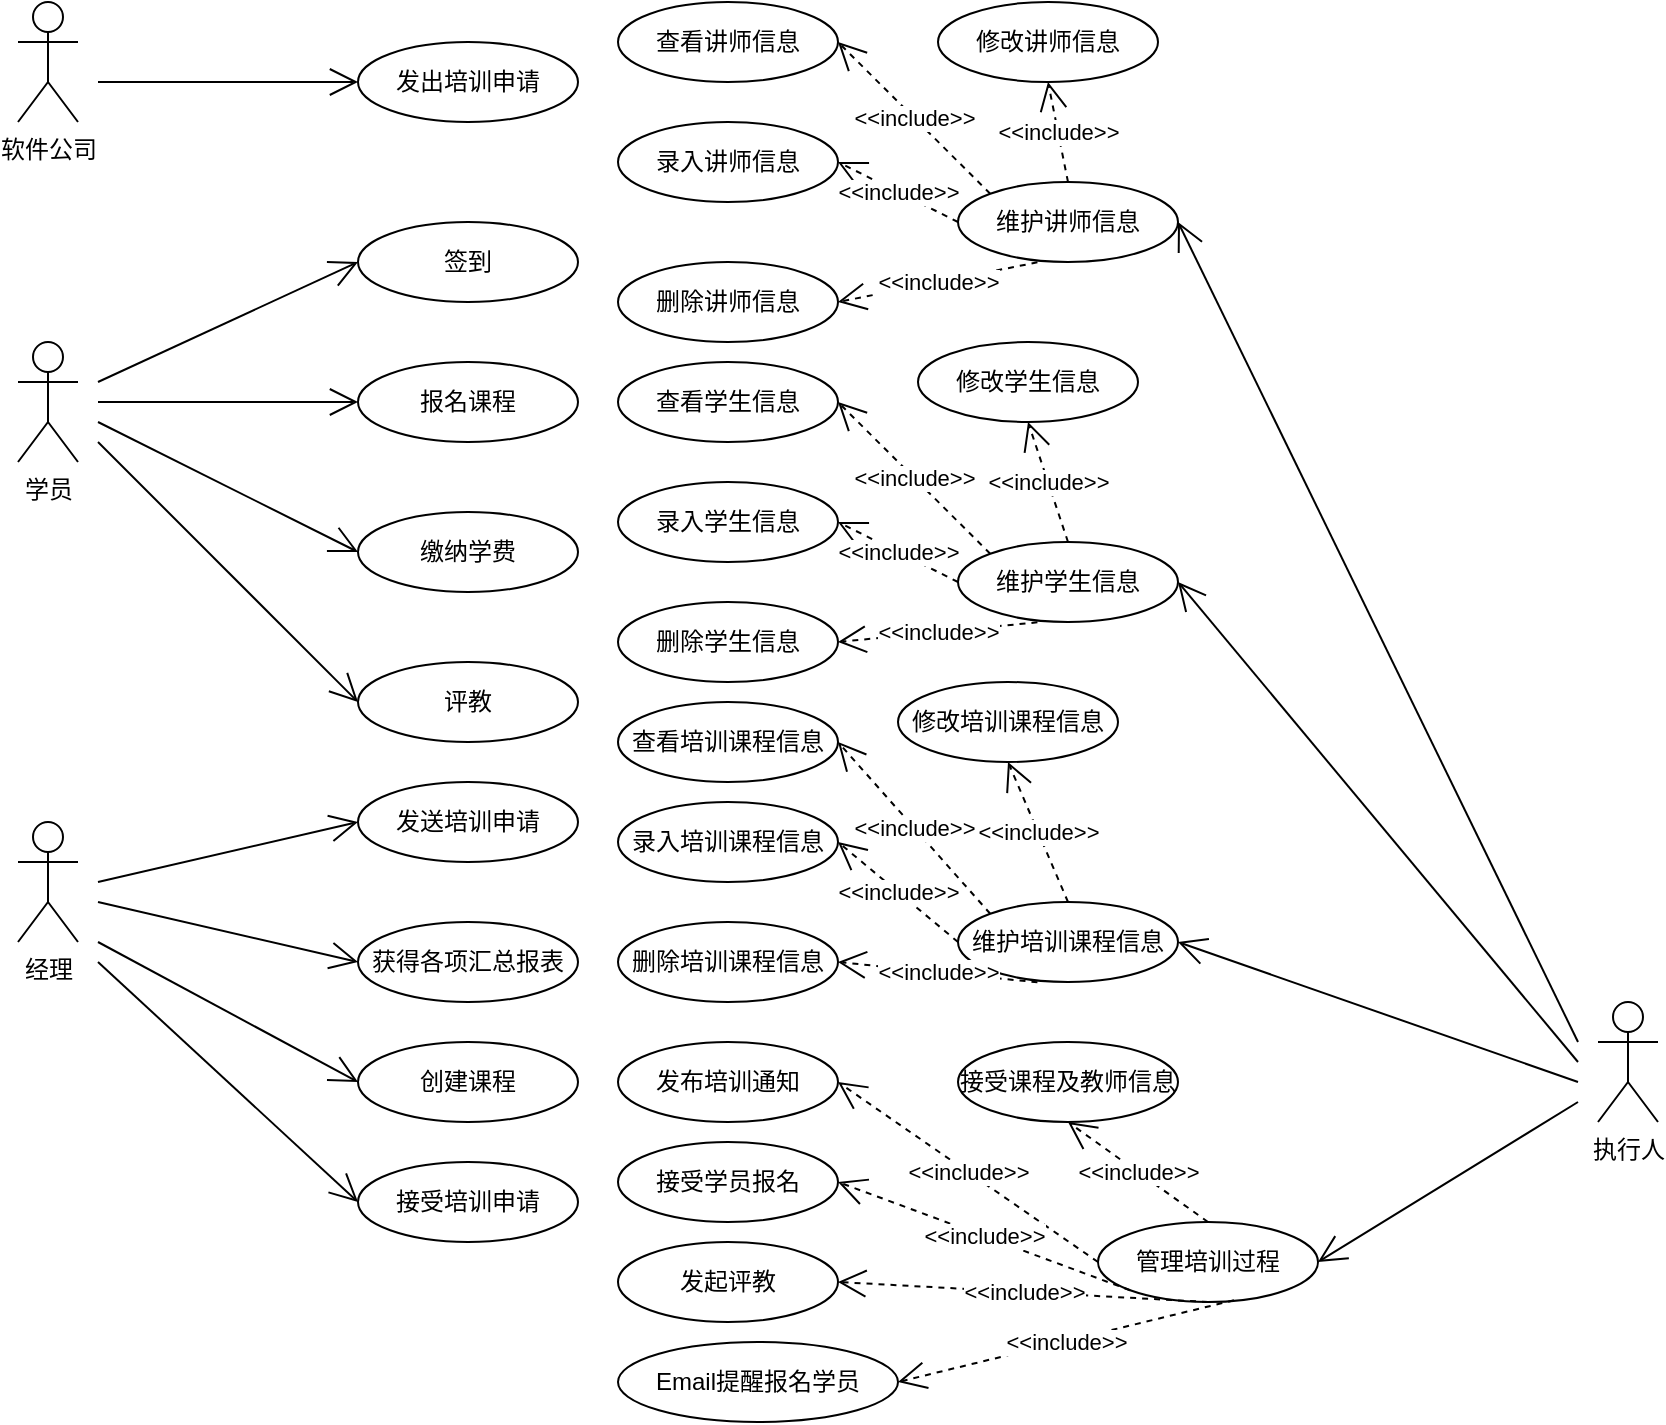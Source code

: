 <mxfile version="21.1.2" type="device">
  <diagram name="第 1 页" id="WewvAywsZnRPqZBBMTS6">
    <mxGraphModel dx="600" dy="1506" grid="1" gridSize="10" guides="1" tooltips="1" connect="1" arrows="1" fold="1" page="1" pageScale="1" pageWidth="827" pageHeight="1169" math="0" shadow="0">
      <root>
        <mxCell id="0" />
        <mxCell id="1" parent="0" />
        <mxCell id="vT3S1yLVx-ziakN3UcTS-1" value="软件公司" style="shape=umlActor;verticalLabelPosition=bottom;verticalAlign=top;html=1;outlineConnect=0;" parent="1" vertex="1">
          <mxGeometry x="220" y="-270" width="30" height="60" as="geometry" />
        </mxCell>
        <mxCell id="vT3S1yLVx-ziakN3UcTS-2" value="执行人" style="shape=umlActor;verticalLabelPosition=bottom;verticalAlign=top;html=1;outlineConnect=0;" parent="1" vertex="1">
          <mxGeometry x="1010" y="230" width="30" height="60" as="geometry" />
        </mxCell>
        <mxCell id="vT3S1yLVx-ziakN3UcTS-3" value="学员" style="shape=umlActor;verticalLabelPosition=bottom;verticalAlign=top;html=1;outlineConnect=0;" parent="1" vertex="1">
          <mxGeometry x="220" y="-100" width="30" height="60" as="geometry" />
        </mxCell>
        <mxCell id="vT3S1yLVx-ziakN3UcTS-7" value="缴纳学费" style="ellipse;whiteSpace=wrap;html=1;" parent="1" vertex="1">
          <mxGeometry x="390" y="-15" width="110" height="40" as="geometry" />
        </mxCell>
        <mxCell id="vT3S1yLVx-ziakN3UcTS-9" value="" style="endArrow=open;endFill=1;endSize=12;html=1;rounded=0;entryX=0;entryY=0.5;entryDx=0;entryDy=0;" parent="1" target="8uaG4eeoJYNlYBy835P_-10" edge="1">
          <mxGeometry width="160" relative="1" as="geometry">
            <mxPoint x="260" y="-50" as="sourcePoint" />
            <mxPoint x="320" y="-70.42" as="targetPoint" />
          </mxGeometry>
        </mxCell>
        <mxCell id="vT3S1yLVx-ziakN3UcTS-13" value="维护讲师信息" style="ellipse;whiteSpace=wrap;html=1;" parent="1" vertex="1">
          <mxGeometry x="690" y="-180" width="110" height="40" as="geometry" />
        </mxCell>
        <mxCell id="vT3S1yLVx-ziakN3UcTS-14" value="" style="endArrow=open;endFill=1;endSize=12;html=1;rounded=0;entryX=1;entryY=0.5;entryDx=0;entryDy=0;" parent="1" target="vT3S1yLVx-ziakN3UcTS-13" edge="1">
          <mxGeometry width="160" relative="1" as="geometry">
            <mxPoint x="1000" y="250" as="sourcePoint" />
            <mxPoint x="790" y="240" as="targetPoint" />
          </mxGeometry>
        </mxCell>
        <mxCell id="vT3S1yLVx-ziakN3UcTS-16" value="" style="endArrow=open;endFill=1;endSize=12;html=1;rounded=0;entryX=1;entryY=0.5;entryDx=0;entryDy=0;" parent="1" target="vT3S1yLVx-ziakN3UcTS-27" edge="1">
          <mxGeometry width="160" relative="1" as="geometry">
            <mxPoint x="1000" y="260" as="sourcePoint" />
            <mxPoint x="850" y="260" as="targetPoint" />
          </mxGeometry>
        </mxCell>
        <mxCell id="vT3S1yLVx-ziakN3UcTS-18" value="" style="endArrow=open;endFill=1;endSize=12;html=1;rounded=0;entryX=1;entryY=0.5;entryDx=0;entryDy=0;" parent="1" target="8uaG4eeoJYNlYBy835P_-1" edge="1">
          <mxGeometry width="160" relative="1" as="geometry">
            <mxPoint x="1000" y="270" as="sourcePoint" />
            <mxPoint x="850" y="590" as="targetPoint" />
          </mxGeometry>
        </mxCell>
        <mxCell id="vT3S1yLVx-ziakN3UcTS-19" value="&amp;lt;&amp;lt;include&amp;gt;&amp;gt;" style="endArrow=open;endSize=12;dashed=1;html=1;rounded=0;exitX=0;exitY=0.5;exitDx=0;exitDy=0;entryX=1;entryY=0.5;entryDx=0;entryDy=0;" parent="1" source="vT3S1yLVx-ziakN3UcTS-13" target="vT3S1yLVx-ziakN3UcTS-20" edge="1">
          <mxGeometry width="160" relative="1" as="geometry">
            <mxPoint x="450" y="-100" as="sourcePoint" />
            <mxPoint x="560" y="-160" as="targetPoint" />
          </mxGeometry>
        </mxCell>
        <mxCell id="vT3S1yLVx-ziakN3UcTS-20" value="录入讲师信息" style="ellipse;whiteSpace=wrap;html=1;" parent="1" vertex="1">
          <mxGeometry x="520" y="-210" width="110" height="40" as="geometry" />
        </mxCell>
        <mxCell id="vT3S1yLVx-ziakN3UcTS-21" value="&amp;lt;&amp;lt;include&amp;gt;&amp;gt;" style="endArrow=open;endSize=12;dashed=1;html=1;rounded=0;exitX=0.361;exitY=1.004;exitDx=0;exitDy=0;exitPerimeter=0;entryX=1;entryY=0.5;entryDx=0;entryDy=0;" parent="1" source="vT3S1yLVx-ziakN3UcTS-13" target="vT3S1yLVx-ziakN3UcTS-22" edge="1">
          <mxGeometry width="160" relative="1" as="geometry">
            <mxPoint x="750" y="-90" as="sourcePoint" />
            <mxPoint x="620" y="-90" as="targetPoint" />
          </mxGeometry>
        </mxCell>
        <mxCell id="vT3S1yLVx-ziakN3UcTS-22" value="删除讲师信息" style="ellipse;whiteSpace=wrap;html=1;" parent="1" vertex="1">
          <mxGeometry x="520" y="-140" width="110" height="40" as="geometry" />
        </mxCell>
        <mxCell id="vT3S1yLVx-ziakN3UcTS-23" value="&amp;lt;&amp;lt;include&amp;gt;&amp;gt;" style="endArrow=open;endSize=12;dashed=1;html=1;rounded=0;entryX=1;entryY=0.5;entryDx=0;entryDy=0;exitX=0;exitY=0;exitDx=0;exitDy=0;" parent="1" source="vT3S1yLVx-ziakN3UcTS-13" target="vT3S1yLVx-ziakN3UcTS-24" edge="1">
          <mxGeometry width="160" relative="1" as="geometry">
            <mxPoint x="710" y="-180" as="sourcePoint" />
            <mxPoint x="680" y="-250" as="targetPoint" />
          </mxGeometry>
        </mxCell>
        <mxCell id="vT3S1yLVx-ziakN3UcTS-24" value="查看讲师信息" style="ellipse;whiteSpace=wrap;html=1;" parent="1" vertex="1">
          <mxGeometry x="520" y="-270" width="110" height="40" as="geometry" />
        </mxCell>
        <mxCell id="vT3S1yLVx-ziakN3UcTS-25" value="&amp;lt;&amp;lt;include&amp;gt;&amp;gt;" style="endArrow=open;endSize=12;dashed=1;html=1;rounded=0;exitX=0.5;exitY=0;exitDx=0;exitDy=0;entryX=0.5;entryY=1;entryDx=0;entryDy=0;" parent="1" source="vT3S1yLVx-ziakN3UcTS-13" target="vT3S1yLVx-ziakN3UcTS-26" edge="1">
          <mxGeometry width="160" relative="1" as="geometry">
            <mxPoint x="920" y="-320" as="sourcePoint" />
            <mxPoint x="790" y="-320" as="targetPoint" />
          </mxGeometry>
        </mxCell>
        <mxCell id="vT3S1yLVx-ziakN3UcTS-26" value="修改讲师信息" style="ellipse;whiteSpace=wrap;html=1;" parent="1" vertex="1">
          <mxGeometry x="680" y="-270" width="110" height="40" as="geometry" />
        </mxCell>
        <mxCell id="vT3S1yLVx-ziakN3UcTS-27" value="维护学生信息" style="ellipse;whiteSpace=wrap;html=1;" parent="1" vertex="1">
          <mxGeometry x="690" width="110" height="40" as="geometry" />
        </mxCell>
        <mxCell id="vT3S1yLVx-ziakN3UcTS-28" value="&amp;lt;&amp;lt;include&amp;gt;&amp;gt;" style="endArrow=open;endSize=12;dashed=1;html=1;rounded=0;exitX=0;exitY=0.5;exitDx=0;exitDy=0;entryX=1;entryY=0.5;entryDx=0;entryDy=0;" parent="1" source="vT3S1yLVx-ziakN3UcTS-27" target="vT3S1yLVx-ziakN3UcTS-29" edge="1">
          <mxGeometry width="160" relative="1" as="geometry">
            <mxPoint x="450" y="80" as="sourcePoint" />
            <mxPoint x="560" y="20" as="targetPoint" />
          </mxGeometry>
        </mxCell>
        <mxCell id="vT3S1yLVx-ziakN3UcTS-29" value="录入学生信息" style="ellipse;whiteSpace=wrap;html=1;" parent="1" vertex="1">
          <mxGeometry x="520" y="-30" width="110" height="40" as="geometry" />
        </mxCell>
        <mxCell id="vT3S1yLVx-ziakN3UcTS-30" value="&amp;lt;&amp;lt;include&amp;gt;&amp;gt;" style="endArrow=open;endSize=12;dashed=1;html=1;rounded=0;exitX=0.361;exitY=1.004;exitDx=0;exitDy=0;exitPerimeter=0;entryX=1;entryY=0.5;entryDx=0;entryDy=0;" parent="1" source="vT3S1yLVx-ziakN3UcTS-27" target="vT3S1yLVx-ziakN3UcTS-31" edge="1">
          <mxGeometry width="160" relative="1" as="geometry">
            <mxPoint x="750" y="90" as="sourcePoint" />
            <mxPoint x="620" y="90" as="targetPoint" />
          </mxGeometry>
        </mxCell>
        <mxCell id="vT3S1yLVx-ziakN3UcTS-31" value="删除学生信息" style="ellipse;whiteSpace=wrap;html=1;" parent="1" vertex="1">
          <mxGeometry x="520" y="30" width="110" height="40" as="geometry" />
        </mxCell>
        <mxCell id="vT3S1yLVx-ziakN3UcTS-32" value="&amp;lt;&amp;lt;include&amp;gt;&amp;gt;" style="endArrow=open;endSize=12;dashed=1;html=1;rounded=0;entryX=1;entryY=0.5;entryDx=0;entryDy=0;exitX=0;exitY=0;exitDx=0;exitDy=0;" parent="1" source="vT3S1yLVx-ziakN3UcTS-27" target="vT3S1yLVx-ziakN3UcTS-33" edge="1">
          <mxGeometry width="160" relative="1" as="geometry">
            <mxPoint x="710" as="sourcePoint" />
            <mxPoint x="680" y="-70" as="targetPoint" />
          </mxGeometry>
        </mxCell>
        <mxCell id="vT3S1yLVx-ziakN3UcTS-33" value="查看学生信息" style="ellipse;whiteSpace=wrap;html=1;" parent="1" vertex="1">
          <mxGeometry x="520" y="-90" width="110" height="40" as="geometry" />
        </mxCell>
        <mxCell id="vT3S1yLVx-ziakN3UcTS-34" value="&amp;lt;&amp;lt;include&amp;gt;&amp;gt;" style="endArrow=open;endSize=12;dashed=1;html=1;rounded=0;exitX=0.5;exitY=0;exitDx=0;exitDy=0;entryX=0.5;entryY=1;entryDx=0;entryDy=0;" parent="1" source="vT3S1yLVx-ziakN3UcTS-27" target="vT3S1yLVx-ziakN3UcTS-35" edge="1">
          <mxGeometry width="160" relative="1" as="geometry">
            <mxPoint x="920" y="-140" as="sourcePoint" />
            <mxPoint x="790" y="-140" as="targetPoint" />
          </mxGeometry>
        </mxCell>
        <mxCell id="vT3S1yLVx-ziakN3UcTS-35" value="修改学生信息" style="ellipse;whiteSpace=wrap;html=1;" parent="1" vertex="1">
          <mxGeometry x="670" y="-100" width="110" height="40" as="geometry" />
        </mxCell>
        <mxCell id="8uaG4eeoJYNlYBy835P_-1" value="维护培训课程信息" style="ellipse;whiteSpace=wrap;html=1;" parent="1" vertex="1">
          <mxGeometry x="690" y="180" width="110" height="40" as="geometry" />
        </mxCell>
        <mxCell id="8uaG4eeoJYNlYBy835P_-2" value="&amp;lt;&amp;lt;include&amp;gt;&amp;gt;" style="endArrow=open;endSize=12;dashed=1;html=1;rounded=0;exitX=0;exitY=0.5;exitDx=0;exitDy=0;entryX=1;entryY=0.5;entryDx=0;entryDy=0;" parent="1" source="8uaG4eeoJYNlYBy835P_-1" target="8uaG4eeoJYNlYBy835P_-3" edge="1">
          <mxGeometry width="160" relative="1" as="geometry">
            <mxPoint x="420" y="260" as="sourcePoint" />
            <mxPoint x="530" y="200" as="targetPoint" />
          </mxGeometry>
        </mxCell>
        <mxCell id="8uaG4eeoJYNlYBy835P_-3" value="录入培训课程信息" style="ellipse;whiteSpace=wrap;html=1;" parent="1" vertex="1">
          <mxGeometry x="520" y="130" width="110" height="40" as="geometry" />
        </mxCell>
        <mxCell id="8uaG4eeoJYNlYBy835P_-4" value="&amp;lt;&amp;lt;include&amp;gt;&amp;gt;" style="endArrow=open;endSize=12;dashed=1;html=1;rounded=0;exitX=0.361;exitY=1.004;exitDx=0;exitDy=0;exitPerimeter=0;entryX=1;entryY=0.5;entryDx=0;entryDy=0;" parent="1" source="8uaG4eeoJYNlYBy835P_-1" target="8uaG4eeoJYNlYBy835P_-5" edge="1">
          <mxGeometry width="160" relative="1" as="geometry">
            <mxPoint x="720" y="270" as="sourcePoint" />
            <mxPoint x="590" y="270" as="targetPoint" />
          </mxGeometry>
        </mxCell>
        <mxCell id="8uaG4eeoJYNlYBy835P_-5" value="删除培训课程信息" style="ellipse;whiteSpace=wrap;html=1;" parent="1" vertex="1">
          <mxGeometry x="520" y="190" width="110" height="40" as="geometry" />
        </mxCell>
        <mxCell id="8uaG4eeoJYNlYBy835P_-6" value="&amp;lt;&amp;lt;include&amp;gt;&amp;gt;" style="endArrow=open;endSize=12;dashed=1;html=1;rounded=0;entryX=1;entryY=0.5;entryDx=0;entryDy=0;exitX=0;exitY=0;exitDx=0;exitDy=0;" parent="1" source="8uaG4eeoJYNlYBy835P_-1" target="8uaG4eeoJYNlYBy835P_-7" edge="1">
          <mxGeometry width="160" relative="1" as="geometry">
            <mxPoint x="680" y="180" as="sourcePoint" />
            <mxPoint x="650" y="110" as="targetPoint" />
          </mxGeometry>
        </mxCell>
        <mxCell id="8uaG4eeoJYNlYBy835P_-7" value="查看培训课程信息" style="ellipse;whiteSpace=wrap;html=1;" parent="1" vertex="1">
          <mxGeometry x="520" y="80" width="110" height="40" as="geometry" />
        </mxCell>
        <mxCell id="8uaG4eeoJYNlYBy835P_-8" value="&amp;lt;&amp;lt;include&amp;gt;&amp;gt;" style="endArrow=open;endSize=12;dashed=1;html=1;rounded=0;exitX=0.5;exitY=0;exitDx=0;exitDy=0;entryX=0.5;entryY=1;entryDx=0;entryDy=0;" parent="1" source="8uaG4eeoJYNlYBy835P_-1" target="8uaG4eeoJYNlYBy835P_-9" edge="1">
          <mxGeometry width="160" relative="1" as="geometry">
            <mxPoint x="890" y="40" as="sourcePoint" />
            <mxPoint x="760" y="40" as="targetPoint" />
          </mxGeometry>
        </mxCell>
        <mxCell id="8uaG4eeoJYNlYBy835P_-9" value="修改培训课程信息" style="ellipse;whiteSpace=wrap;html=1;" parent="1" vertex="1">
          <mxGeometry x="660" y="70" width="110" height="40" as="geometry" />
        </mxCell>
        <mxCell id="8uaG4eeoJYNlYBy835P_-10" value="评教" style="ellipse;whiteSpace=wrap;html=1;" parent="1" vertex="1">
          <mxGeometry x="390" y="60" width="110" height="40" as="geometry" />
        </mxCell>
        <mxCell id="8uaG4eeoJYNlYBy835P_-11" value="" style="endArrow=open;endFill=1;endSize=12;html=1;rounded=0;entryX=0;entryY=0.5;entryDx=0;entryDy=0;" parent="1" target="vT3S1yLVx-ziakN3UcTS-7" edge="1">
          <mxGeometry width="160" relative="1" as="geometry">
            <mxPoint x="260" y="-60" as="sourcePoint" />
            <mxPoint x="320" y="-180.0" as="targetPoint" />
          </mxGeometry>
        </mxCell>
        <mxCell id="8uaG4eeoJYNlYBy835P_-14" value="报名课程" style="ellipse;whiteSpace=wrap;html=1;" parent="1" vertex="1">
          <mxGeometry x="390" y="-90" width="110" height="40" as="geometry" />
        </mxCell>
        <mxCell id="8uaG4eeoJYNlYBy835P_-15" value="" style="endArrow=open;endFill=1;endSize=12;html=1;rounded=0;entryX=0;entryY=0.5;entryDx=0;entryDy=0;" parent="1" target="8uaG4eeoJYNlYBy835P_-14" edge="1">
          <mxGeometry width="160" relative="1" as="geometry">
            <mxPoint x="260" y="-70" as="sourcePoint" />
            <mxPoint x="330" y="-170.0" as="targetPoint" />
          </mxGeometry>
        </mxCell>
        <mxCell id="8uaG4eeoJYNlYBy835P_-19" value="发出培训申请" style="ellipse;whiteSpace=wrap;html=1;" parent="1" vertex="1">
          <mxGeometry x="390" y="-250" width="110" height="40" as="geometry" />
        </mxCell>
        <mxCell id="8uaG4eeoJYNlYBy835P_-20" value="" style="endArrow=open;endFill=1;endSize=12;html=1;rounded=0;entryX=0;entryY=0.5;entryDx=0;entryDy=0;" parent="1" target="8uaG4eeoJYNlYBy835P_-19" edge="1">
          <mxGeometry width="160" relative="1" as="geometry">
            <mxPoint x="260" y="-230" as="sourcePoint" />
            <mxPoint x="350" y="-220.0" as="targetPoint" />
          </mxGeometry>
        </mxCell>
        <mxCell id="8uaG4eeoJYNlYBy835P_-23" value="签到" style="ellipse;whiteSpace=wrap;html=1;" parent="1" vertex="1">
          <mxGeometry x="390" y="-160" width="110" height="40" as="geometry" />
        </mxCell>
        <mxCell id="8uaG4eeoJYNlYBy835P_-24" value="" style="endArrow=open;endFill=1;endSize=12;html=1;rounded=0;entryX=0;entryY=0.5;entryDx=0;entryDy=0;" parent="1" target="8uaG4eeoJYNlYBy835P_-23" edge="1">
          <mxGeometry width="160" relative="1" as="geometry">
            <mxPoint x="260" y="-80" as="sourcePoint" />
            <mxPoint x="330" y="-180.0" as="targetPoint" />
          </mxGeometry>
        </mxCell>
        <mxCell id="8uaG4eeoJYNlYBy835P_-26" value="管理培训过程" style="ellipse;whiteSpace=wrap;html=1;" parent="1" vertex="1">
          <mxGeometry x="760" y="340" width="110" height="40" as="geometry" />
        </mxCell>
        <mxCell id="8uaG4eeoJYNlYBy835P_-27" value="" style="endArrow=open;endFill=1;endSize=12;html=1;rounded=0;entryX=1;entryY=0.5;entryDx=0;entryDy=0;" parent="1" target="8uaG4eeoJYNlYBy835P_-26" edge="1">
          <mxGeometry width="160" relative="1" as="geometry">
            <mxPoint x="1000" y="280" as="sourcePoint" />
            <mxPoint x="620" y="340.0" as="targetPoint" />
          </mxGeometry>
        </mxCell>
        <mxCell id="8uaG4eeoJYNlYBy835P_-28" value="发起评教" style="ellipse;whiteSpace=wrap;html=1;" parent="1" vertex="1">
          <mxGeometry x="520" y="350" width="110" height="40" as="geometry" />
        </mxCell>
        <mxCell id="8uaG4eeoJYNlYBy835P_-30" value="&amp;lt;&amp;lt;include&amp;gt;&amp;gt;" style="endArrow=open;endSize=12;dashed=1;html=1;rounded=0;exitX=0.5;exitY=1;exitDx=0;exitDy=0;entryX=1;entryY=0.5;entryDx=0;entryDy=0;" parent="1" source="8uaG4eeoJYNlYBy835P_-26" target="8uaG4eeoJYNlYBy835P_-28" edge="1">
          <mxGeometry width="160" relative="1" as="geometry">
            <mxPoint x="760" y="410" as="sourcePoint" />
            <mxPoint x="660" y="420" as="targetPoint" />
          </mxGeometry>
        </mxCell>
        <mxCell id="8uaG4eeoJYNlYBy835P_-31" value="发布培训通知" style="ellipse;whiteSpace=wrap;html=1;" parent="1" vertex="1">
          <mxGeometry x="520" y="250" width="110" height="40" as="geometry" />
        </mxCell>
        <mxCell id="8uaG4eeoJYNlYBy835P_-32" value="&amp;lt;&amp;lt;include&amp;gt;&amp;gt;" style="endArrow=open;endSize=12;dashed=1;html=1;rounded=0;exitX=0;exitY=0.5;exitDx=0;exitDy=0;entryX=1;entryY=0.5;entryDx=0;entryDy=0;" parent="1" source="8uaG4eeoJYNlYBy835P_-26" target="8uaG4eeoJYNlYBy835P_-31" edge="1">
          <mxGeometry width="160" relative="1" as="geometry">
            <mxPoint x="662.5" y="310" as="sourcePoint" />
            <mxPoint x="587.5" y="380" as="targetPoint" />
          </mxGeometry>
        </mxCell>
        <mxCell id="8uaG4eeoJYNlYBy835P_-33" value="接受学员报名" style="ellipse;whiteSpace=wrap;html=1;" parent="1" vertex="1">
          <mxGeometry x="520" y="300" width="110" height="40" as="geometry" />
        </mxCell>
        <mxCell id="8uaG4eeoJYNlYBy835P_-34" value="&amp;lt;&amp;lt;include&amp;gt;&amp;gt;" style="endArrow=open;endSize=12;dashed=1;html=1;rounded=0;exitX=0;exitY=1;exitDx=0;exitDy=0;entryX=1;entryY=0.5;entryDx=0;entryDy=0;" parent="1" source="8uaG4eeoJYNlYBy835P_-26" target="8uaG4eeoJYNlYBy835P_-33" edge="1">
          <mxGeometry width="160" relative="1" as="geometry">
            <mxPoint x="652.5" y="310" as="sourcePoint" />
            <mxPoint x="577.5" y="380" as="targetPoint" />
          </mxGeometry>
        </mxCell>
        <mxCell id="8uaG4eeoJYNlYBy835P_-40" value="经理" style="shape=umlActor;verticalLabelPosition=bottom;verticalAlign=top;html=1;outlineConnect=0;" parent="1" vertex="1">
          <mxGeometry x="220" y="140" width="30" height="60" as="geometry" />
        </mxCell>
        <mxCell id="8uaG4eeoJYNlYBy835P_-44" value="" style="endArrow=open;endFill=1;endSize=12;html=1;rounded=0;entryX=0;entryY=0.5;entryDx=0;entryDy=0;" parent="1" target="8uaG4eeoJYNlYBy835P_-45" edge="1">
          <mxGeometry width="160" relative="1" as="geometry">
            <mxPoint x="260" y="170" as="sourcePoint" />
            <mxPoint x="380" y="140" as="targetPoint" />
          </mxGeometry>
        </mxCell>
        <mxCell id="8uaG4eeoJYNlYBy835P_-45" value="发送培训申请" style="ellipse;whiteSpace=wrap;html=1;" parent="1" vertex="1">
          <mxGeometry x="390" y="120" width="110" height="40" as="geometry" />
        </mxCell>
        <mxCell id="8uaG4eeoJYNlYBy835P_-48" value="" style="endArrow=open;endFill=1;endSize=12;html=1;rounded=0;entryX=0;entryY=0.5;entryDx=0;entryDy=0;" parent="1" target="8uaG4eeoJYNlYBy835P_-49" edge="1">
          <mxGeometry width="160" relative="1" as="geometry">
            <mxPoint x="260" y="180" as="sourcePoint" />
            <mxPoint x="380" y="280" as="targetPoint" />
          </mxGeometry>
        </mxCell>
        <mxCell id="8uaG4eeoJYNlYBy835P_-49" value="获得各项汇总报表" style="ellipse;whiteSpace=wrap;html=1;" parent="1" vertex="1">
          <mxGeometry x="390" y="190" width="110" height="40" as="geometry" />
        </mxCell>
        <mxCell id="ez2fWHOkbYlQM70FVVQr-1" value="" style="endArrow=open;endFill=1;endSize=12;html=1;rounded=0;entryX=0;entryY=0.5;entryDx=0;entryDy=0;" parent="1" target="ez2fWHOkbYlQM70FVVQr-2" edge="1">
          <mxGeometry width="160" relative="1" as="geometry">
            <mxPoint x="260" y="200" as="sourcePoint" />
            <mxPoint x="390" y="330" as="targetPoint" />
          </mxGeometry>
        </mxCell>
        <mxCell id="ez2fWHOkbYlQM70FVVQr-2" value="创建课程" style="ellipse;whiteSpace=wrap;html=1;" parent="1" vertex="1">
          <mxGeometry x="390" y="250" width="110" height="40" as="geometry" />
        </mxCell>
        <mxCell id="ez2fWHOkbYlQM70FVVQr-3" value="&amp;lt;&amp;lt;include&amp;gt;&amp;gt;" style="endArrow=open;endSize=12;dashed=1;html=1;rounded=0;exitX=0.5;exitY=0;exitDx=0;exitDy=0;entryX=0.5;entryY=1;entryDx=0;entryDy=0;" parent="1" source="8uaG4eeoJYNlYBy835P_-26" target="ez2fWHOkbYlQM70FVVQr-4" edge="1">
          <mxGeometry width="160" relative="1" as="geometry">
            <mxPoint x="760" y="410" as="sourcePoint" />
            <mxPoint x="760" y="330" as="targetPoint" />
          </mxGeometry>
        </mxCell>
        <mxCell id="ez2fWHOkbYlQM70FVVQr-4" value="接受课程及教师信息" style="ellipse;whiteSpace=wrap;html=1;" parent="1" vertex="1">
          <mxGeometry x="690" y="250" width="110" height="40" as="geometry" />
        </mxCell>
        <mxCell id="g8dQ7VaN_6-_q4ciLuHl-2" value="&lt;span style=&quot;border-color: var(--border-color); text-align: left;&quot; lang=&quot;EN-US&quot;&gt;Email&lt;/span&gt;&lt;span style=&quot;border-color: var(--border-color); text-align: left;&quot;&gt;提醒报名学员&lt;/span&gt;" style="ellipse;whiteSpace=wrap;html=1;" parent="1" vertex="1">
          <mxGeometry x="520" y="400" width="140" height="40" as="geometry" />
        </mxCell>
        <mxCell id="g8dQ7VaN_6-_q4ciLuHl-3" value="&amp;lt;&amp;lt;include&amp;gt;&amp;gt;" style="endArrow=open;endSize=12;dashed=1;html=1;rounded=0;exitX=0.618;exitY=0.978;exitDx=0;exitDy=0;entryX=1;entryY=0.5;entryDx=0;entryDy=0;exitPerimeter=0;" parent="1" source="8uaG4eeoJYNlYBy835P_-26" target="g8dQ7VaN_6-_q4ciLuHl-2" edge="1">
          <mxGeometry width="160" relative="1" as="geometry">
            <mxPoint x="915" y="470" as="sourcePoint" />
            <mxPoint x="760" y="510" as="targetPoint" />
          </mxGeometry>
        </mxCell>
        <mxCell id="l7WXAfsPeSDxCQQqIbVJ-1" value="接受培训申请" style="ellipse;whiteSpace=wrap;html=1;" vertex="1" parent="1">
          <mxGeometry x="390" y="310" width="110" height="40" as="geometry" />
        </mxCell>
        <mxCell id="l7WXAfsPeSDxCQQqIbVJ-2" value="" style="endArrow=open;endFill=1;endSize=12;html=1;rounded=0;entryX=0;entryY=0.5;entryDx=0;entryDy=0;" edge="1" parent="1" target="l7WXAfsPeSDxCQQqIbVJ-1">
          <mxGeometry width="160" relative="1" as="geometry">
            <mxPoint x="260" y="210" as="sourcePoint" />
            <mxPoint x="390" y="280" as="targetPoint" />
          </mxGeometry>
        </mxCell>
      </root>
    </mxGraphModel>
  </diagram>
</mxfile>
